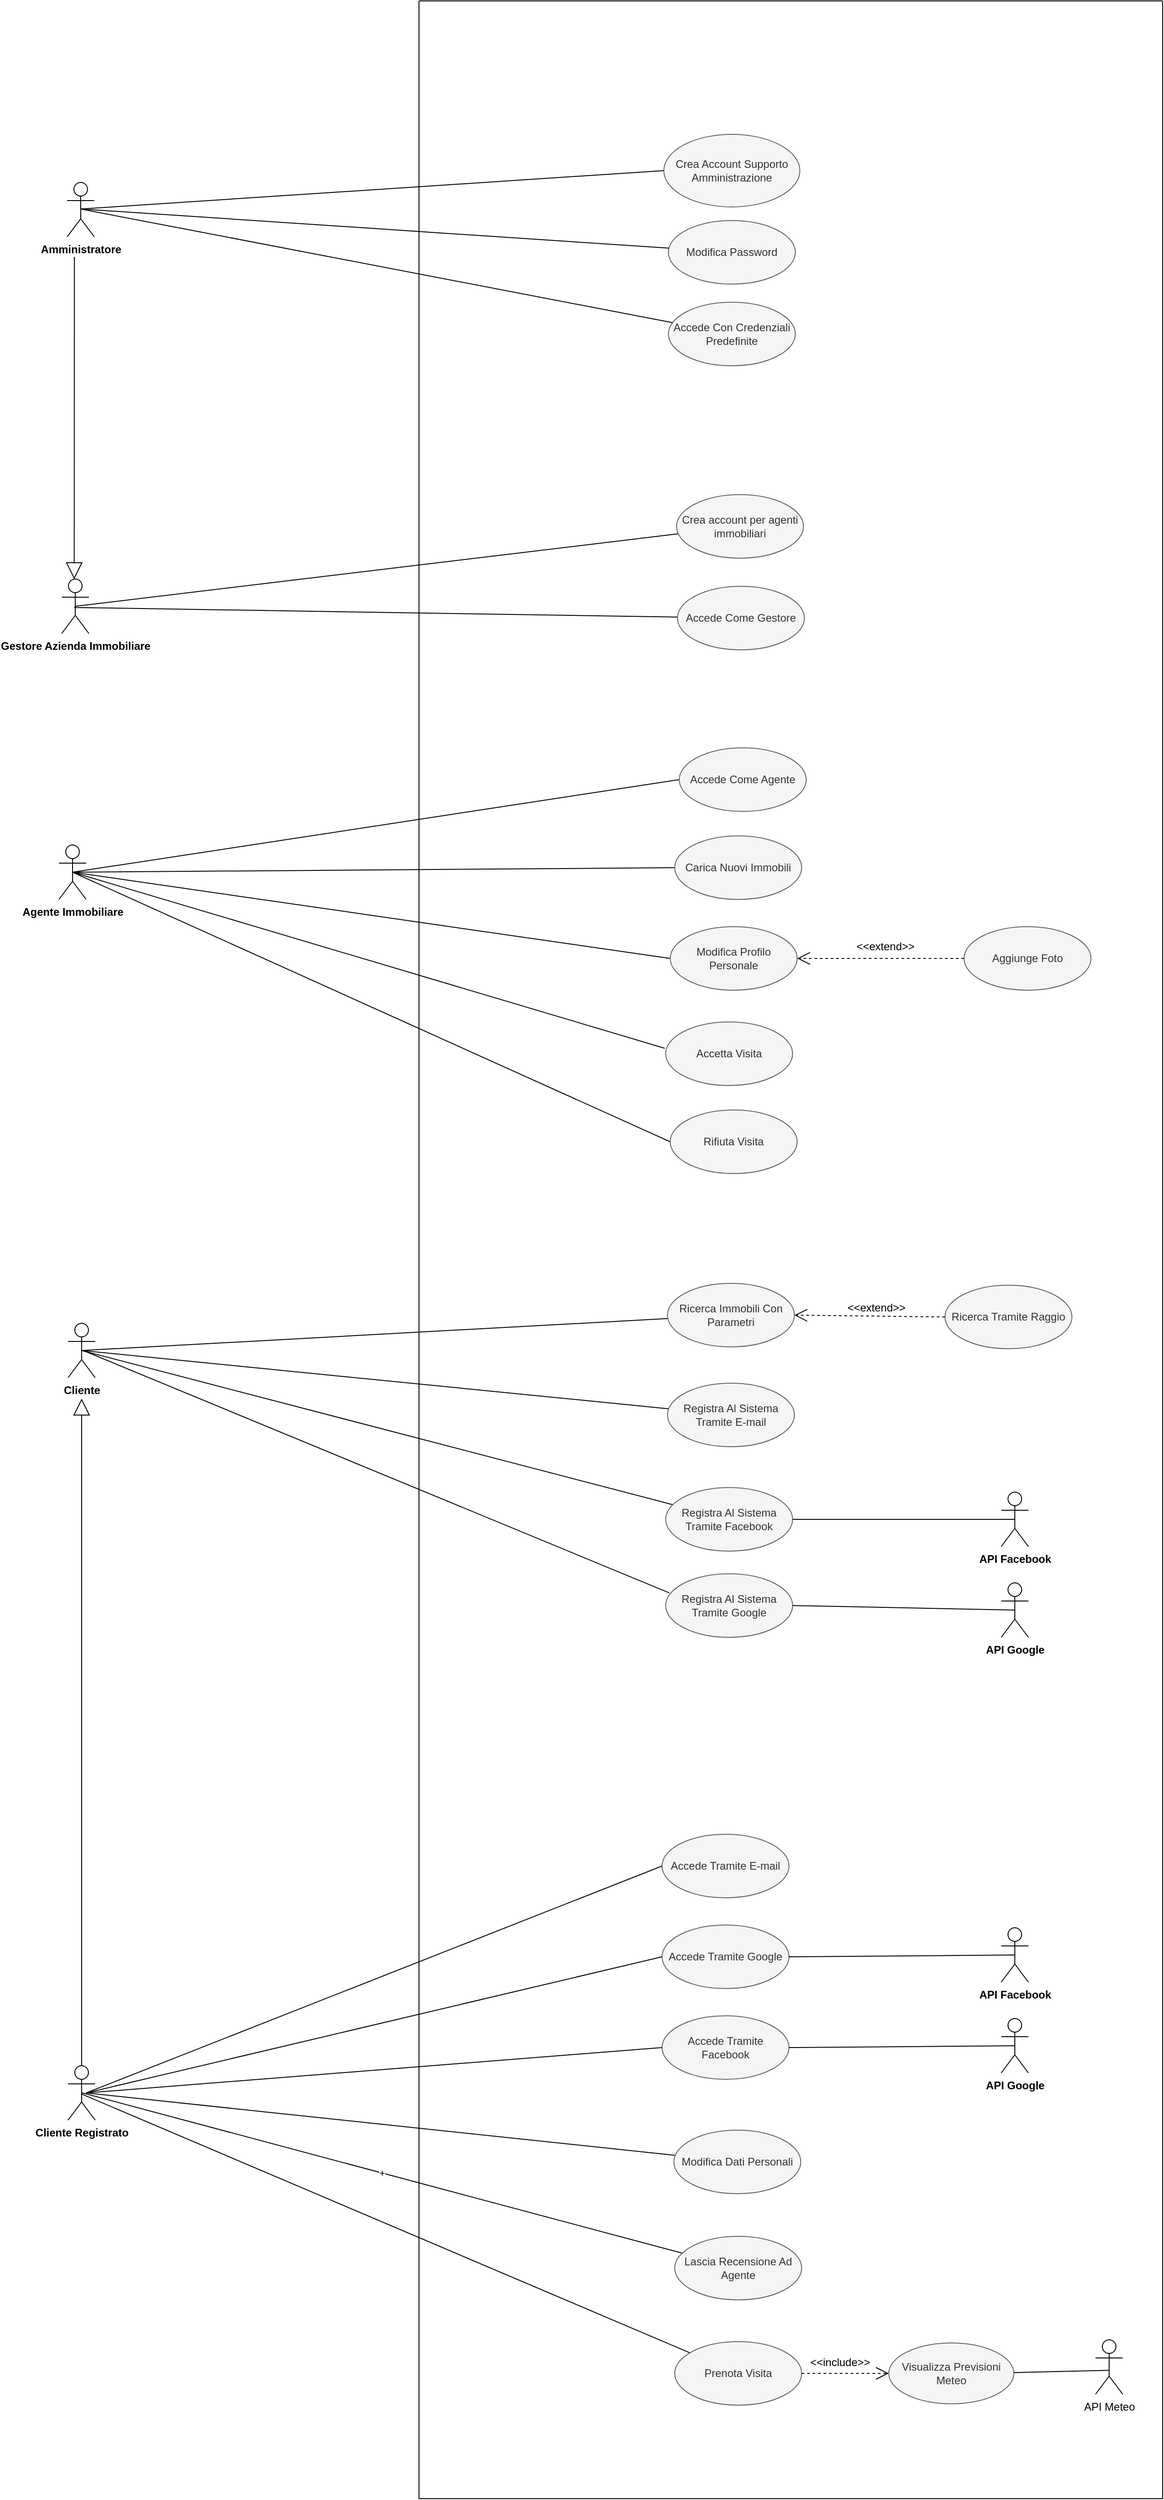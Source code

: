 <mxfile version="22.0.0" type="device">
  <diagram name="Pagina-1" id="XWG-UYAN8C8HFPAJdYie">
    <mxGraphModel dx="2302" dy="6134" grid="0" gridSize="10" guides="1" tooltips="1" connect="0" arrows="0" fold="1" page="1" pageScale="1" pageWidth="3300" pageHeight="4681" math="0" shadow="0">
      <root>
        <mxCell id="0" />
        <mxCell id="1" parent="0" />
        <mxCell id="71aJUPfV_IKkAGAxyb-j-1" value="&lt;b&gt;Gestore Azienda Immobiliare&lt;br&gt;&lt;br&gt;&lt;/b&gt;" style="shape=umlActor;verticalLabelPosition=bottom;verticalAlign=top;html=1;labelBackgroundColor=none;" parent="1" vertex="1">
          <mxGeometry x="101" y="-2173" width="30" height="60" as="geometry" />
        </mxCell>
        <mxCell id="71aJUPfV_IKkAGAxyb-j-5" value="&lt;b&gt;Agente Immobiliare&lt;/b&gt;" style="shape=umlActor;verticalLabelPosition=bottom;verticalAlign=top;html=1;labelBackgroundColor=none;" parent="1" vertex="1">
          <mxGeometry x="98" y="-1880" width="30" height="60" as="geometry" />
        </mxCell>
        <mxCell id="71aJUPfV_IKkAGAxyb-j-6" value="&lt;b&gt;Cliente Registrato&lt;/b&gt;" style="shape=umlActor;verticalLabelPosition=bottom;verticalAlign=top;html=1;labelBackgroundColor=none;" parent="1" vertex="1">
          <mxGeometry x="108" y="-535" width="30" height="60" as="geometry" />
        </mxCell>
        <mxCell id="71aJUPfV_IKkAGAxyb-j-21" value="" style="endArrow=none;html=1;rounded=0;exitX=0.5;exitY=0.5;exitDx=0;exitDy=0;exitPerimeter=0;labelBackgroundColor=none;fontColor=default;" parent="1" source="71aJUPfV_IKkAGAxyb-j-1" target="71aJUPfV_IKkAGAxyb-j-16" edge="1">
          <mxGeometry relative="1" as="geometry">
            <mxPoint x="589.9" y="-2365" as="sourcePoint" />
            <mxPoint x="729.998" y="-2429.151" as="targetPoint" />
          </mxGeometry>
        </mxCell>
        <mxCell id="71aJUPfV_IKkAGAxyb-j-39" value="Accede Tramite Google" style="ellipse;whiteSpace=wrap;html=1;labelBackgroundColor=none;fillColor=#f5f5f5;fontColor=#333333;strokeColor=#666666;" parent="1" vertex="1">
          <mxGeometry x="763" y="-690" width="140" height="70" as="geometry" />
        </mxCell>
        <mxCell id="71aJUPfV_IKkAGAxyb-j-40" value="Accede Tramite Facebook" style="ellipse;whiteSpace=wrap;html=1;labelBackgroundColor=none;fillColor=#f5f5f5;fontColor=#333333;strokeColor=#666666;" parent="1" vertex="1">
          <mxGeometry x="763" y="-590" width="140" height="70" as="geometry" />
        </mxCell>
        <mxCell id="71aJUPfV_IKkAGAxyb-j-42" value="Accede Tramite E-mail" style="ellipse;whiteSpace=wrap;html=1;labelBackgroundColor=none;fillColor=#f5f5f5;fontColor=#333333;strokeColor=#666666;" parent="1" vertex="1">
          <mxGeometry x="763" y="-790" width="140" height="70" as="geometry" />
        </mxCell>
        <mxCell id="71aJUPfV_IKkAGAxyb-j-51" value="" style="endArrow=none;html=1;rounded=0;exitX=0.5;exitY=0.5;exitDx=0;exitDy=0;exitPerimeter=0;entryX=0;entryY=0.5;entryDx=0;entryDy=0;labelBackgroundColor=none;fontColor=default;" parent="1" source="71aJUPfV_IKkAGAxyb-j-5" target="71aJUPfV_IKkAGAxyb-j-50" edge="1">
          <mxGeometry relative="1" as="geometry">
            <mxPoint x="476" y="-1994" as="sourcePoint" />
            <mxPoint x="636" y="-1994" as="targetPoint" />
          </mxGeometry>
        </mxCell>
        <mxCell id="71aJUPfV_IKkAGAxyb-j-65" value="" style="endArrow=none;html=1;rounded=0;exitX=0.5;exitY=0.5;exitDx=0;exitDy=0;exitPerimeter=0;entryX=0;entryY=0.5;entryDx=0;entryDy=0;labelBackgroundColor=none;fontColor=default;" parent="1" target="71aJUPfV_IKkAGAxyb-j-42" edge="1">
          <mxGeometry relative="1" as="geometry">
            <mxPoint x="128" y="-505.0" as="sourcePoint" />
            <mxPoint x="823" y="-280" as="targetPoint" />
          </mxGeometry>
        </mxCell>
        <mxCell id="71aJUPfV_IKkAGAxyb-j-66" value="" style="endArrow=none;html=1;rounded=0;exitX=0.5;exitY=0.5;exitDx=0;exitDy=0;exitPerimeter=0;entryX=0;entryY=0.5;entryDx=0;entryDy=0;labelBackgroundColor=none;fontColor=default;" parent="1" target="71aJUPfV_IKkAGAxyb-j-39" edge="1">
          <mxGeometry relative="1" as="geometry">
            <mxPoint x="128" y="-505.0" as="sourcePoint" />
            <mxPoint x="883" y="-530" as="targetPoint" />
          </mxGeometry>
        </mxCell>
        <mxCell id="71aJUPfV_IKkAGAxyb-j-67" value="" style="endArrow=none;html=1;rounded=0;exitX=0.5;exitY=0.5;exitDx=0;exitDy=0;exitPerimeter=0;entryX=0;entryY=0.5;entryDx=0;entryDy=0;labelBackgroundColor=none;fontColor=default;" parent="1" target="71aJUPfV_IKkAGAxyb-j-40" edge="1">
          <mxGeometry relative="1" as="geometry">
            <mxPoint x="128" y="-505.0" as="sourcePoint" />
            <mxPoint x="883" y="-530" as="targetPoint" />
          </mxGeometry>
        </mxCell>
        <mxCell id="71aJUPfV_IKkAGAxyb-j-71" value="" style="endArrow=none;html=1;rounded=0;exitX=1;exitY=0.5;exitDx=0;exitDy=0;entryX=0.5;entryY=0.5;entryDx=0;entryDy=0;entryPerimeter=0;labelBackgroundColor=none;fontColor=default;" parent="1" source="71aJUPfV_IKkAGAxyb-j-40" target="71aJUPfV_IKkAGAxyb-j-48" edge="1">
          <mxGeometry relative="1" as="geometry">
            <mxPoint x="883" y="-550" as="sourcePoint" />
            <mxPoint x="943" y="-580" as="targetPoint" />
          </mxGeometry>
        </mxCell>
        <mxCell id="71aJUPfV_IKkAGAxyb-j-72" value="" style="endArrow=none;html=1;rounded=0;exitX=1;exitY=0.5;exitDx=0;exitDy=0;entryX=0.5;entryY=0.5;entryDx=0;entryDy=0;entryPerimeter=0;labelBackgroundColor=none;fontColor=default;" parent="1" source="71aJUPfV_IKkAGAxyb-j-39" target="71aJUPfV_IKkAGAxyb-j-47" edge="1">
          <mxGeometry relative="1" as="geometry">
            <mxPoint x="783" y="-580" as="sourcePoint" />
            <mxPoint x="1033" y="-630" as="targetPoint" />
          </mxGeometry>
        </mxCell>
        <mxCell id="71aJUPfV_IKkAGAxyb-j-84" value="" style="endArrow=none;html=1;rounded=0;entryX=0.5;entryY=0.5;entryDx=0;entryDy=0;entryPerimeter=0;labelBackgroundColor=none;fontColor=default;" parent="1" source="71aJUPfV_IKkAGAxyb-j-83" edge="1">
          <mxGeometry relative="1" as="geometry">
            <mxPoint x="683" y="-310" as="sourcePoint" />
            <mxPoint x="128" y="-505.0" as="targetPoint" />
          </mxGeometry>
        </mxCell>
        <mxCell id="71aJUPfV_IKkAGAxyb-j-95" value="" style="endArrow=none;html=1;rounded=0;exitX=0.5;exitY=0.5;exitDx=0;exitDy=0;exitPerimeter=0;entryX=0;entryY=0.5;entryDx=0;entryDy=0;labelBackgroundColor=none;fontColor=default;" parent="1" source="71aJUPfV_IKkAGAxyb-j-5" target="71aJUPfV_IKkAGAxyb-j-88" edge="1">
          <mxGeometry relative="1" as="geometry">
            <mxPoint x="256" y="-2121" as="sourcePoint" />
            <mxPoint x="416" y="-2121" as="targetPoint" />
          </mxGeometry>
        </mxCell>
        <mxCell id="71aJUPfV_IKkAGAxyb-j-101" value="" style="endArrow=none;html=1;rounded=0;exitX=0.5;exitY=0.5;exitDx=0;exitDy=0;exitPerimeter=0;entryX=-0.007;entryY=0.414;entryDx=0;entryDy=0;entryPerimeter=0;labelBackgroundColor=none;fontColor=default;" parent="1" source="71aJUPfV_IKkAGAxyb-j-5" target="71aJUPfV_IKkAGAxyb-j-99" edge="1">
          <mxGeometry relative="1" as="geometry">
            <mxPoint x="196" y="-2121" as="sourcePoint" />
            <mxPoint x="516" y="-1981" as="targetPoint" />
          </mxGeometry>
        </mxCell>
        <mxCell id="71aJUPfV_IKkAGAxyb-j-104" value="" style="endArrow=none;html=1;rounded=0;exitX=0.5;exitY=0.5;exitDx=0;exitDy=0;exitPerimeter=0;entryX=0;entryY=0.5;entryDx=0;entryDy=0;labelBackgroundColor=none;fontColor=default;" parent="1" source="71aJUPfV_IKkAGAxyb-j-5" target="71aJUPfV_IKkAGAxyb-j-100" edge="1">
          <mxGeometry relative="1" as="geometry">
            <mxPoint x="196" y="-2121" as="sourcePoint" />
            <mxPoint x="466" y="-2001" as="targetPoint" />
          </mxGeometry>
        </mxCell>
        <mxCell id="T66NSkEnAw0ESs5gi-Kx-8" value="" style="endArrow=none;html=1;rounded=0;exitX=0.5;exitY=0.5;exitDx=0;exitDy=0;exitPerimeter=0;labelBackgroundColor=none;fontColor=default;" parent="1" source="71aJUPfV_IKkAGAxyb-j-96" target="T66NSkEnAw0ESs5gi-Kx-2" edge="1">
          <mxGeometry relative="1" as="geometry">
            <mxPoint x="208" y="-1430" as="sourcePoint" />
            <mxPoint x="368" y="-1430" as="targetPoint" />
          </mxGeometry>
        </mxCell>
        <mxCell id="T66NSkEnAw0ESs5gi-Kx-10" value="" style="endArrow=none;html=1;rounded=0;exitX=0.5;exitY=0.5;exitDx=0;exitDy=0;exitPerimeter=0;labelBackgroundColor=none;fontColor=default;" parent="1" source="71aJUPfV_IKkAGAxyb-j-96" target="71aJUPfV_IKkAGAxyb-j-22" edge="1">
          <mxGeometry relative="1" as="geometry">
            <mxPoint x="148" y="-1240" as="sourcePoint" />
            <mxPoint x="308" y="-1240" as="targetPoint" />
          </mxGeometry>
        </mxCell>
        <mxCell id="T66NSkEnAw0ESs5gi-Kx-11" value="" style="endArrow=none;html=1;rounded=0;exitX=0.5;exitY=0.5;exitDx=0;exitDy=0;exitPerimeter=0;labelBackgroundColor=none;fontColor=default;" parent="1" source="71aJUPfV_IKkAGAxyb-j-96" target="71aJUPfV_IKkAGAxyb-j-23" edge="1">
          <mxGeometry relative="1" as="geometry">
            <mxPoint x="248" y="-1220" as="sourcePoint" />
            <mxPoint x="408" y="-1220" as="targetPoint" />
          </mxGeometry>
        </mxCell>
        <mxCell id="T66NSkEnAw0ESs5gi-Kx-12" value="" style="endArrow=none;html=1;rounded=0;entryX=0.029;entryY=0.301;entryDx=0;entryDy=0;entryPerimeter=0;labelBackgroundColor=none;fontColor=default;exitX=0.549;exitY=0.498;exitDx=0;exitDy=0;exitPerimeter=0;" parent="1" target="71aJUPfV_IKkAGAxyb-j-24" edge="1" source="71aJUPfV_IKkAGAxyb-j-96">
          <mxGeometry relative="1" as="geometry">
            <mxPoint x="128" y="-1580" as="sourcePoint" />
            <mxPoint x="288" y="-1290" as="targetPoint" />
          </mxGeometry>
        </mxCell>
        <mxCell id="T66NSkEnAw0ESs5gi-Kx-20" value="" style="endArrow=none;html=1;rounded=0;curved=1;exitX=0.5;exitY=0.5;exitDx=0;exitDy=0;exitPerimeter=0;entryX=0;entryY=0.5;entryDx=0;entryDy=0;labelBackgroundColor=none;fontColor=default;" parent="1" source="71aJUPfV_IKkAGAxyb-j-5" target="T66NSkEnAw0ESs5gi-Kx-18" edge="1">
          <mxGeometry relative="1" as="geometry">
            <mxPoint x="334" y="-2281" as="sourcePoint" />
            <mxPoint x="494" y="-2281" as="targetPoint" />
          </mxGeometry>
        </mxCell>
        <mxCell id="Ccix9DW0CIlz3nXpqPjd-9" value="" style="endArrow=none;html=1;rounded=0;exitX=0.519;exitY=0.487;exitDx=0;exitDy=0;exitPerimeter=0;entryX=0;entryY=0.5;entryDx=0;entryDy=0;labelBackgroundColor=none;fontColor=default;" parent="1" source="W0nCo_mn6mUHAwkS717p-3" target="Ccix9DW0CIlz3nXpqPjd-2" edge="1">
          <mxGeometry relative="1" as="geometry">
            <mxPoint x="339" y="-2451" as="sourcePoint" />
            <mxPoint x="499" y="-2451" as="targetPoint" />
          </mxGeometry>
        </mxCell>
        <mxCell id="Ccix9DW0CIlz3nXpqPjd-15" value="" style="swimlane;startSize=0;" parent="1" vertex="1">
          <mxGeometry x="495" y="-2810" width="820" height="2752" as="geometry" />
        </mxCell>
        <mxCell id="T66NSkEnAw0ESs5gi-Kx-23" value="Aggiunge Foto" style="ellipse;whiteSpace=wrap;html=1;labelBackgroundColor=none;fillColor=#f5f5f5;fontColor=#333333;strokeColor=#666666;" parent="Ccix9DW0CIlz3nXpqPjd-15" vertex="1">
          <mxGeometry x="601" y="1020" width="140" height="70" as="geometry" />
        </mxCell>
        <mxCell id="Ccix9DW0CIlz3nXpqPjd-2" value="Crea Account Supporto Amministrazione" style="ellipse;whiteSpace=wrap;html=1;labelBackgroundColor=none;fillColor=#f5f5f5;fontColor=#333333;strokeColor=#666666;" parent="Ccix9DW0CIlz3nXpqPjd-15" vertex="1">
          <mxGeometry x="270" y="147" width="150" height="80" as="geometry" />
        </mxCell>
        <mxCell id="71aJUPfV_IKkAGAxyb-j-11" value="Accede Con Credenziali Predefinite" style="ellipse;whiteSpace=wrap;html=1;labelBackgroundColor=none;fillColor=#f5f5f5;fontColor=#333333;strokeColor=#666666;" parent="Ccix9DW0CIlz3nXpqPjd-15" vertex="1">
          <mxGeometry x="275" y="332" width="140" height="70" as="geometry" />
        </mxCell>
        <mxCell id="71aJUPfV_IKkAGAxyb-j-16" value="Crea account per agenti immobiliari" style="ellipse;whiteSpace=wrap;html=1;labelBackgroundColor=none;fillColor=#f5f5f5;fontColor=#333333;strokeColor=#666666;" parent="Ccix9DW0CIlz3nXpqPjd-15" vertex="1">
          <mxGeometry x="284" y="544" width="140" height="70" as="geometry" />
        </mxCell>
        <mxCell id="71aJUPfV_IKkAGAxyb-j-83" value="Modifica Dati Personali&lt;br&gt;" style="ellipse;whiteSpace=wrap;html=1;labelBackgroundColor=none;fillColor=#f5f5f5;fontColor=#333333;strokeColor=#666666;" parent="Ccix9DW0CIlz3nXpqPjd-15" vertex="1">
          <mxGeometry x="281" y="2346" width="140" height="70" as="geometry" />
        </mxCell>
        <mxCell id="W0nCo_mn6mUHAwkS717p-4" value="Lascia Recensione Ad Agente" style="ellipse;whiteSpace=wrap;html=1;labelBackgroundColor=none;fillColor=#f5f5f5;fontColor=#333333;strokeColor=#666666;" parent="Ccix9DW0CIlz3nXpqPjd-15" vertex="1">
          <mxGeometry x="282" y="2463" width="140" height="70" as="geometry" />
        </mxCell>
        <mxCell id="71aJUPfV_IKkAGAxyb-j-12" value="Modifica Password" style="ellipse;whiteSpace=wrap;html=1;labelBackgroundColor=none;fillColor=#f5f5f5;fontColor=#333333;strokeColor=#666666;" parent="Ccix9DW0CIlz3nXpqPjd-15" vertex="1">
          <mxGeometry x="275" y="242" width="140" height="70" as="geometry" />
        </mxCell>
        <mxCell id="71aJUPfV_IKkAGAxyb-j-100" value="Rifiuta Visita" style="ellipse;whiteSpace=wrap;html=1;labelBackgroundColor=none;fillColor=#f5f5f5;fontColor=#333333;strokeColor=#666666;" parent="Ccix9DW0CIlz3nXpqPjd-15" vertex="1">
          <mxGeometry x="277" y="1222" width="140" height="70" as="geometry" />
        </mxCell>
        <mxCell id="71aJUPfV_IKkAGAxyb-j-99" value="Accetta Visita" style="ellipse;whiteSpace=wrap;html=1;labelBackgroundColor=none;fillColor=#f5f5f5;fontColor=#333333;strokeColor=#666666;" parent="Ccix9DW0CIlz3nXpqPjd-15" vertex="1">
          <mxGeometry x="272" y="1125" width="140" height="70" as="geometry" />
        </mxCell>
        <mxCell id="71aJUPfV_IKkAGAxyb-j-88" value="Modifica Profilo Personale" style="ellipse;whiteSpace=wrap;html=1;labelBackgroundColor=none;fillColor=#f5f5f5;fontColor=#333333;strokeColor=#666666;" parent="Ccix9DW0CIlz3nXpqPjd-15" vertex="1">
          <mxGeometry x="277" y="1020" width="140" height="70" as="geometry" />
        </mxCell>
        <mxCell id="Ccix9DW0CIlz3nXpqPjd-5" value="" style="endArrow=open;endSize=12;dashed=1;html=1;rounded=0;entryX=1;entryY=0.5;entryDx=0;entryDy=0;labelBackgroundColor=none;fontColor=default;" parent="Ccix9DW0CIlz3nXpqPjd-15" source="T66NSkEnAw0ESs5gi-Kx-23" target="71aJUPfV_IKkAGAxyb-j-88" edge="1">
          <mxGeometry width="160" relative="1" as="geometry">
            <mxPoint x="592" y="1022" as="sourcePoint" />
            <mxPoint x="22" y="1228" as="targetPoint" />
          </mxGeometry>
        </mxCell>
        <mxCell id="71aJUPfV_IKkAGAxyb-j-50" value="Carica Nuovi Immobili" style="ellipse;whiteSpace=wrap;html=1;labelBackgroundColor=none;fillColor=#f5f5f5;fontColor=#333333;strokeColor=#666666;" parent="Ccix9DW0CIlz3nXpqPjd-15" vertex="1">
          <mxGeometry x="282" y="920" width="140" height="70" as="geometry" />
        </mxCell>
        <mxCell id="T66NSkEnAw0ESs5gi-Kx-18" value="Accede Come Agente" style="ellipse;whiteSpace=wrap;html=1;labelBackgroundColor=none;fillColor=#f5f5f5;fontColor=#333333;strokeColor=#666666;" parent="Ccix9DW0CIlz3nXpqPjd-15" vertex="1">
          <mxGeometry x="287" y="823" width="140" height="70" as="geometry" />
        </mxCell>
        <mxCell id="mNxPJ4KLctnyEENWR4xa-4" value="Accede Come Gestore" style="ellipse;whiteSpace=wrap;html=1;fillColor=#f5f5f5;fontColor=#333333;strokeColor=#666666;" vertex="1" parent="Ccix9DW0CIlz3nXpqPjd-15">
          <mxGeometry x="285" y="645" width="140" height="70" as="geometry" />
        </mxCell>
        <mxCell id="mNxPJ4KLctnyEENWR4xa-6" value="Prenota Visita" style="ellipse;whiteSpace=wrap;html=1;fillColor=#f5f5f5;fontColor=#333333;strokeColor=#666666;" vertex="1" parent="Ccix9DW0CIlz3nXpqPjd-15">
          <mxGeometry x="282" y="2579" width="140" height="70" as="geometry" />
        </mxCell>
        <mxCell id="71aJUPfV_IKkAGAxyb-j-106" value="API Meteo" style="shape=umlActor;verticalLabelPosition=bottom;verticalAlign=top;html=1;labelBackgroundColor=none;" parent="Ccix9DW0CIlz3nXpqPjd-15" vertex="1">
          <mxGeometry x="746" y="2577" width="30" height="60" as="geometry" />
        </mxCell>
        <mxCell id="71aJUPfV_IKkAGAxyb-j-22" value="Registra Al Sistema Tramite E-mail" style="ellipse;whiteSpace=wrap;html=1;labelBackgroundColor=none;fillColor=#f5f5f5;fontColor=#333333;strokeColor=#666666;" parent="Ccix9DW0CIlz3nXpqPjd-15" vertex="1">
          <mxGeometry x="274" y="1523" width="140" height="70" as="geometry" />
        </mxCell>
        <mxCell id="71aJUPfV_IKkAGAxyb-j-23" value="Registra Al Sistema Tramite Facebook" style="ellipse;whiteSpace=wrap;html=1;labelBackgroundColor=none;fillColor=#f5f5f5;fontColor=#333333;strokeColor=#666666;" parent="Ccix9DW0CIlz3nXpqPjd-15" vertex="1">
          <mxGeometry x="272" y="1638" width="140" height="70" as="geometry" />
        </mxCell>
        <mxCell id="71aJUPfV_IKkAGAxyb-j-24" value="Registra Al Sistema Tramite Google" style="ellipse;whiteSpace=wrap;html=1;labelBackgroundColor=none;fillColor=#f5f5f5;fontColor=#333333;strokeColor=#666666;" parent="Ccix9DW0CIlz3nXpqPjd-15" vertex="1">
          <mxGeometry x="272" y="1733" width="140" height="70" as="geometry" />
        </mxCell>
        <mxCell id="71aJUPfV_IKkAGAxyb-j-27" value="&lt;b&gt;API Facebook&lt;/b&gt;" style="shape=umlActor;verticalLabelPosition=bottom;verticalAlign=top;html=1;labelBackgroundColor=none;" parent="Ccix9DW0CIlz3nXpqPjd-15" vertex="1">
          <mxGeometry x="642" y="1643" width="30" height="60" as="geometry" />
        </mxCell>
        <mxCell id="71aJUPfV_IKkAGAxyb-j-28" value="&lt;b&gt;API Google&lt;/b&gt;" style="shape=umlActor;verticalLabelPosition=bottom;verticalAlign=top;html=1;labelBackgroundColor=none;" parent="Ccix9DW0CIlz3nXpqPjd-15" vertex="1">
          <mxGeometry x="642" y="1743" width="30" height="60" as="geometry" />
        </mxCell>
        <mxCell id="71aJUPfV_IKkAGAxyb-j-30" value="" style="endArrow=none;html=1;rounded=0;exitX=1;exitY=0.5;exitDx=0;exitDy=0;entryX=0.5;entryY=0.5;entryDx=0;entryDy=0;entryPerimeter=0;labelBackgroundColor=none;fontColor=default;" parent="Ccix9DW0CIlz3nXpqPjd-15" source="71aJUPfV_IKkAGAxyb-j-23" target="71aJUPfV_IKkAGAxyb-j-27" edge="1">
          <mxGeometry relative="1" as="geometry">
            <mxPoint x="452" y="1703" as="sourcePoint" />
            <mxPoint x="612" y="1703" as="targetPoint" />
          </mxGeometry>
        </mxCell>
        <mxCell id="71aJUPfV_IKkAGAxyb-j-31" value="" style="endArrow=none;html=1;rounded=0;exitX=1;exitY=0.5;exitDx=0;exitDy=0;entryX=0.5;entryY=0.5;entryDx=0;entryDy=0;entryPerimeter=0;labelBackgroundColor=none;fontColor=default;" parent="Ccix9DW0CIlz3nXpqPjd-15" source="71aJUPfV_IKkAGAxyb-j-24" target="71aJUPfV_IKkAGAxyb-j-28" edge="1">
          <mxGeometry relative="1" as="geometry">
            <mxPoint x="502" y="2003" as="sourcePoint" />
            <mxPoint x="662" y="2003" as="targetPoint" />
          </mxGeometry>
        </mxCell>
        <mxCell id="T66NSkEnAw0ESs5gi-Kx-2" value="Ricerca Immobili Con Parametri" style="ellipse;whiteSpace=wrap;html=1;labelBackgroundColor=none;fillColor=#f5f5f5;fontColor=#333333;strokeColor=#666666;" parent="Ccix9DW0CIlz3nXpqPjd-15" vertex="1">
          <mxGeometry x="274" y="1413" width="140" height="70" as="geometry" />
        </mxCell>
        <mxCell id="PfEIyTWceKJloe04sHsj-2" value="Ricerca Tramite Raggio" style="ellipse;whiteSpace=wrap;html=1;labelBackgroundColor=none;fillColor=#f5f5f5;fontColor=#333333;strokeColor=#666666;" parent="Ccix9DW0CIlz3nXpqPjd-15" vertex="1">
          <mxGeometry x="580" y="1415" width="140" height="70" as="geometry" />
        </mxCell>
        <mxCell id="Ccix9DW0CIlz3nXpqPjd-10" value="" style="endArrow=open;endSize=12;dashed=1;html=1;rounded=0;exitX=0;exitY=0.5;exitDx=0;exitDy=0;entryX=1;entryY=0.5;entryDx=0;entryDy=0;labelBackgroundColor=none;fontColor=default;" parent="Ccix9DW0CIlz3nXpqPjd-15" source="PfEIyTWceKJloe04sHsj-2" target="T66NSkEnAw0ESs5gi-Kx-2" edge="1">
          <mxGeometry width="160" relative="1" as="geometry">
            <mxPoint x="642" y="1392" as="sourcePoint" />
            <mxPoint x="445" y="1403" as="targetPoint" />
          </mxGeometry>
        </mxCell>
        <mxCell id="mNxPJ4KLctnyEENWR4xa-9" value="&amp;lt;&amp;lt;extend&amp;gt;&amp;gt;" style="text;html=1;align=center;verticalAlign=middle;resizable=0;points=[];autosize=1;strokeColor=none;fillColor=none;" vertex="1" parent="Ccix9DW0CIlz3nXpqPjd-15">
          <mxGeometry x="473" y="1029" width="82" height="26" as="geometry" />
        </mxCell>
        <mxCell id="mNxPJ4KLctnyEENWR4xa-10" value="Visualizza Previsioni Meteo" style="ellipse;whiteSpace=wrap;html=1;fillColor=#f5f5f5;fontColor=#333333;strokeColor=#666666;" vertex="1" parent="Ccix9DW0CIlz3nXpqPjd-15">
          <mxGeometry x="518" y="2580.5" width="138" height="67" as="geometry" />
        </mxCell>
        <mxCell id="mNxPJ4KLctnyEENWR4xa-11" value="" style="endArrow=open;endSize=12;dashed=1;html=1;rounded=0;labelBackgroundColor=none;fontColor=default;" edge="1" parent="Ccix9DW0CIlz3nXpqPjd-15" source="mNxPJ4KLctnyEENWR4xa-6" target="mNxPJ4KLctnyEENWR4xa-10">
          <mxGeometry width="160" relative="1" as="geometry">
            <mxPoint x="688" y="2503" as="sourcePoint" />
            <mxPoint x="527" y="2506" as="targetPoint" />
          </mxGeometry>
        </mxCell>
        <mxCell id="mNxPJ4KLctnyEENWR4xa-13" value="" style="endArrow=none;html=1;rounded=0;exitX=1;exitY=0.487;exitDx=0;exitDy=0;exitPerimeter=0;entryX=0.481;entryY=0.56;entryDx=0;entryDy=0;entryPerimeter=0;" edge="1" parent="Ccix9DW0CIlz3nXpqPjd-15" source="mNxPJ4KLctnyEENWR4xa-10" target="71aJUPfV_IKkAGAxyb-j-106">
          <mxGeometry relative="1" as="geometry">
            <mxPoint x="661" y="2524" as="sourcePoint" />
            <mxPoint x="821" y="2524" as="targetPoint" />
          </mxGeometry>
        </mxCell>
        <mxCell id="mNxPJ4KLctnyEENWR4xa-14" value="&amp;lt;&amp;lt;include&amp;gt;&amp;gt;" style="text;html=1;align=center;verticalAlign=middle;resizable=0;points=[];autosize=1;strokeColor=none;fillColor=none;" vertex="1" parent="Ccix9DW0CIlz3nXpqPjd-15">
          <mxGeometry x="422" y="2589" width="84" height="26" as="geometry" />
        </mxCell>
        <mxCell id="mNxPJ4KLctnyEENWR4xa-8" value="&amp;lt;&amp;lt;extend&amp;gt;&amp;gt;" style="text;html=1;align=center;verticalAlign=middle;resizable=0;points=[];autosize=1;strokeColor=none;fillColor=none;" vertex="1" parent="Ccix9DW0CIlz3nXpqPjd-15">
          <mxGeometry x="463" y="1427" width="82" height="26" as="geometry" />
        </mxCell>
        <mxCell id="71aJUPfV_IKkAGAxyb-j-47" value="&lt;b&gt;API Facebook&lt;/b&gt;" style="shape=umlActor;verticalLabelPosition=bottom;verticalAlign=top;html=1;labelBackgroundColor=none;" parent="Ccix9DW0CIlz3nXpqPjd-15" vertex="1">
          <mxGeometry x="642" y="2123" width="30" height="60" as="geometry" />
        </mxCell>
        <mxCell id="71aJUPfV_IKkAGAxyb-j-48" value="&lt;b&gt;API Google&lt;/b&gt;" style="shape=umlActor;verticalLabelPosition=bottom;verticalAlign=top;html=1;labelBackgroundColor=none;" parent="Ccix9DW0CIlz3nXpqPjd-15" vertex="1">
          <mxGeometry x="642" y="2223" width="30" height="60" as="geometry" />
        </mxCell>
        <mxCell id="W0nCo_mn6mUHAwkS717p-3" value="&lt;b&gt;Amministratore&lt;/b&gt;" style="shape=umlActor;verticalLabelPosition=bottom;verticalAlign=top;html=1;" parent="1" vertex="1">
          <mxGeometry x="107" y="-2610" width="30" height="60" as="geometry" />
        </mxCell>
        <mxCell id="W0nCo_mn6mUHAwkS717p-5" value="+" style="endArrow=none;html=1;rounded=0;exitX=0.5;exitY=0.496;exitDx=0;exitDy=0;exitPerimeter=0;" parent="1" source="71aJUPfV_IKkAGAxyb-j-6" target="W0nCo_mn6mUHAwkS717p-4" edge="1">
          <mxGeometry relative="1" as="geometry">
            <mxPoint x="263" y="-317" as="sourcePoint" />
            <mxPoint x="423" y="-317" as="targetPoint" />
          </mxGeometry>
        </mxCell>
        <mxCell id="mNxPJ4KLctnyEENWR4xa-1" value="" style="endArrow=block;endSize=16;endFill=0;html=1;rounded=0;entryX=0.461;entryY=0.002;entryDx=0;entryDy=0;entryPerimeter=0;" edge="1" parent="1" target="71aJUPfV_IKkAGAxyb-j-1">
          <mxGeometry width="160" relative="1" as="geometry">
            <mxPoint x="115" y="-2528" as="sourcePoint" />
            <mxPoint x="267" y="-2340" as="targetPoint" />
          </mxGeometry>
        </mxCell>
        <mxCell id="mNxPJ4KLctnyEENWR4xa-2" value="" style="endArrow=none;html=1;rounded=0;exitX=0.489;exitY=0.487;exitDx=0;exitDy=0;exitPerimeter=0;" edge="1" parent="1" source="W0nCo_mn6mUHAwkS717p-3" target="71aJUPfV_IKkAGAxyb-j-12">
          <mxGeometry width="50" height="50" relative="1" as="geometry">
            <mxPoint x="256" y="-2491" as="sourcePoint" />
            <mxPoint x="391" y="-2598" as="targetPoint" />
          </mxGeometry>
        </mxCell>
        <mxCell id="mNxPJ4KLctnyEENWR4xa-3" value="" style="endArrow=none;html=1;rounded=0;exitX=0.489;exitY=0.487;exitDx=0;exitDy=0;exitPerimeter=0;" edge="1" parent="1" source="W0nCo_mn6mUHAwkS717p-3" target="71aJUPfV_IKkAGAxyb-j-11">
          <mxGeometry width="50" height="50" relative="1" as="geometry">
            <mxPoint x="320" y="-2470" as="sourcePoint" />
            <mxPoint x="370" y="-2520" as="targetPoint" />
          </mxGeometry>
        </mxCell>
        <mxCell id="mNxPJ4KLctnyEENWR4xa-5" value="" style="endArrow=none;html=1;rounded=0;exitX=0.459;exitY=0.522;exitDx=0;exitDy=0;exitPerimeter=0;" edge="1" parent="1" source="71aJUPfV_IKkAGAxyb-j-1" target="mNxPJ4KLctnyEENWR4xa-4">
          <mxGeometry width="50" height="50" relative="1" as="geometry">
            <mxPoint x="328" y="-2210" as="sourcePoint" />
            <mxPoint x="378" y="-2260" as="targetPoint" />
          </mxGeometry>
        </mxCell>
        <mxCell id="mNxPJ4KLctnyEENWR4xa-7" value="" style="endArrow=none;html=1;rounded=0;exitX=0.481;exitY=0.516;exitDx=0;exitDy=0;exitPerimeter=0;" edge="1" parent="1" source="71aJUPfV_IKkAGAxyb-j-6" target="mNxPJ4KLctnyEENWR4xa-6">
          <mxGeometry width="50" height="50" relative="1" as="geometry">
            <mxPoint x="82" y="-230" as="sourcePoint" />
            <mxPoint x="132" y="-280" as="targetPoint" />
          </mxGeometry>
        </mxCell>
        <mxCell id="mNxPJ4KLctnyEENWR4xa-15" value="" style="endArrow=block;endSize=16;endFill=0;html=1;rounded=0;curved=1;exitX=0.5;exitY=0;exitDx=0;exitDy=0;exitPerimeter=0;labelBackgroundColor=none;fontColor=default;" edge="1" parent="1" source="71aJUPfV_IKkAGAxyb-j-6">
          <mxGeometry width="160" relative="1" as="geometry">
            <mxPoint x="123" y="-535" as="sourcePoint" />
            <mxPoint x="123" y="-1270" as="targetPoint" />
          </mxGeometry>
        </mxCell>
        <mxCell id="71aJUPfV_IKkAGAxyb-j-96" value="&lt;b&gt;Cliente&lt;/b&gt;" style="shape=umlActor;verticalLabelPosition=bottom;verticalAlign=top;html=1;labelBackgroundColor=none;" parent="1" vertex="1">
          <mxGeometry x="108" y="-1353" width="30" height="60" as="geometry" />
        </mxCell>
      </root>
    </mxGraphModel>
  </diagram>
</mxfile>
